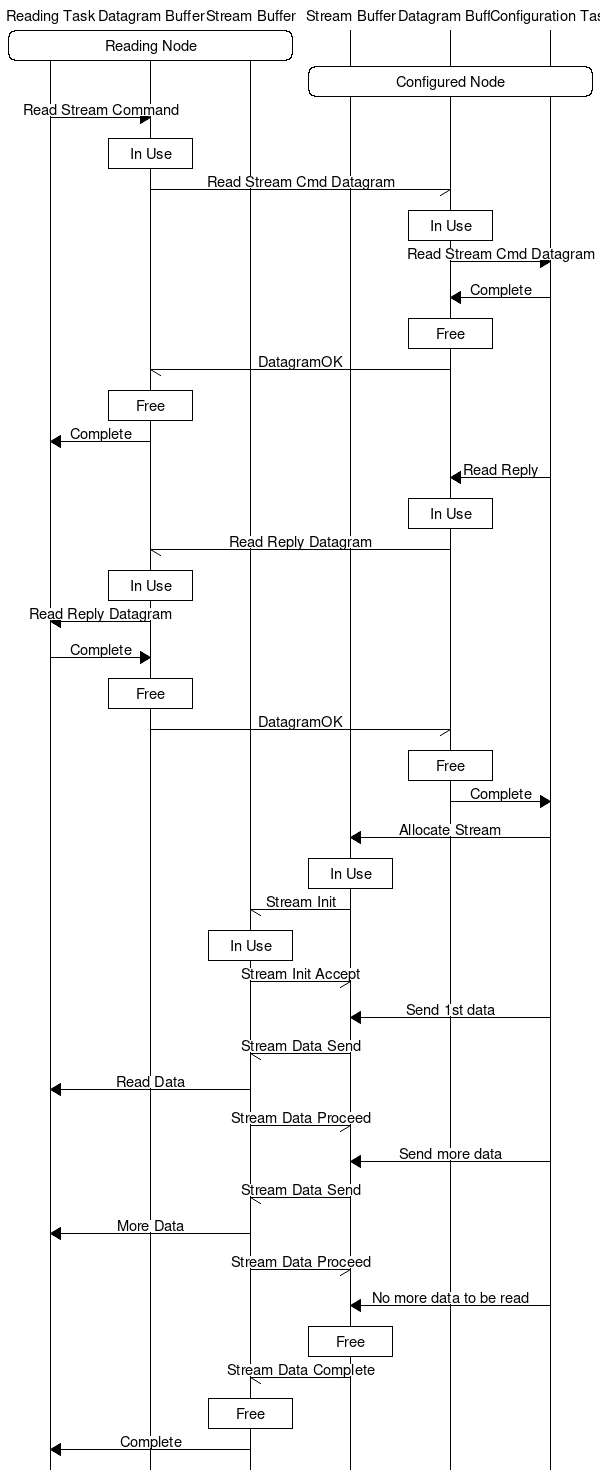 # MSC for normal mem config read-stream
msc {

  s [label="Reading Task"], sb [label="Datagram Buffer"], 
  ss [label="Stream Buffer"],
  rs [label="Stream Buffer"],
  rb [label="Datagram Buffer"], r [label="Configuration Task"];

# Sending the command
  s rbox ss [label="Reading Node"];
  rs rbox r [label="Configured Node"];
  
  s=>sb [label="Read Stream Command"];
  sb box sb [label="In Use"];
  
  sb->rb [ label = "Read Stream Cmd Datagram" ] ;
  rb box rb [label="In Use"];

  rb=>r [label="Read Stream Cmd Datagram"];
  r=>rb [label="Complete"];

  rb box rb [label="Free"];
  
  rb -> sb [ label="DatagramOK" ] ;
  
  sb box sb [label="Free"];
  sb=>s [label="Complete"];
  
# First reply is datagram
  r=>rb [label="Read Reply"];
  rb box rb [label="In Use"];

  rb -> sb [ label="Read Reply Datagram" ] ;
  sb box sb [label="In Use"];
  sb=>s [label="Read Reply Datagram"];
  s=>sb [label="Complete"];
  sb box sb [label="Free"];

  sb -> rb [ label="DatagramOK" ] ;
  rb box rb [label="Free"];
  rb=>r [label="Complete"];

# Setting up reply stream
  r => rs [label="Allocate Stream"] ;
  rs box rs [label="In Use"];
  rs -> ss [ label="Stream Init" ] ;
  ss box ss [label="In Use"];
  ss -> rs [ label="Stream Init Accept" ] ;
  
  
# Streaming reply
  r=>rs [label="Send 1st data"];
  rs -> ss [ label="Stream Data Send" ] ;
  ss=>s [label="Read Data"];
  ss -> rs [ label="Stream Data Proceed" ] ;


  r=>rs [label="Send more data"];
  rs -> ss [ label="Stream Data Send" ] ;
  ss=>s [label="More Data"];
  ss -> rs [ label="Stream Data Proceed" ] ;

  r=>rs [label="No more data to be read"];
  rs box rs [label="Free"];
  rs -> ss [ label="Stream Data Complete" ] ;
  ss box ss [label="Free"];
  ss=>s [label="Complete"];
  

  
}
